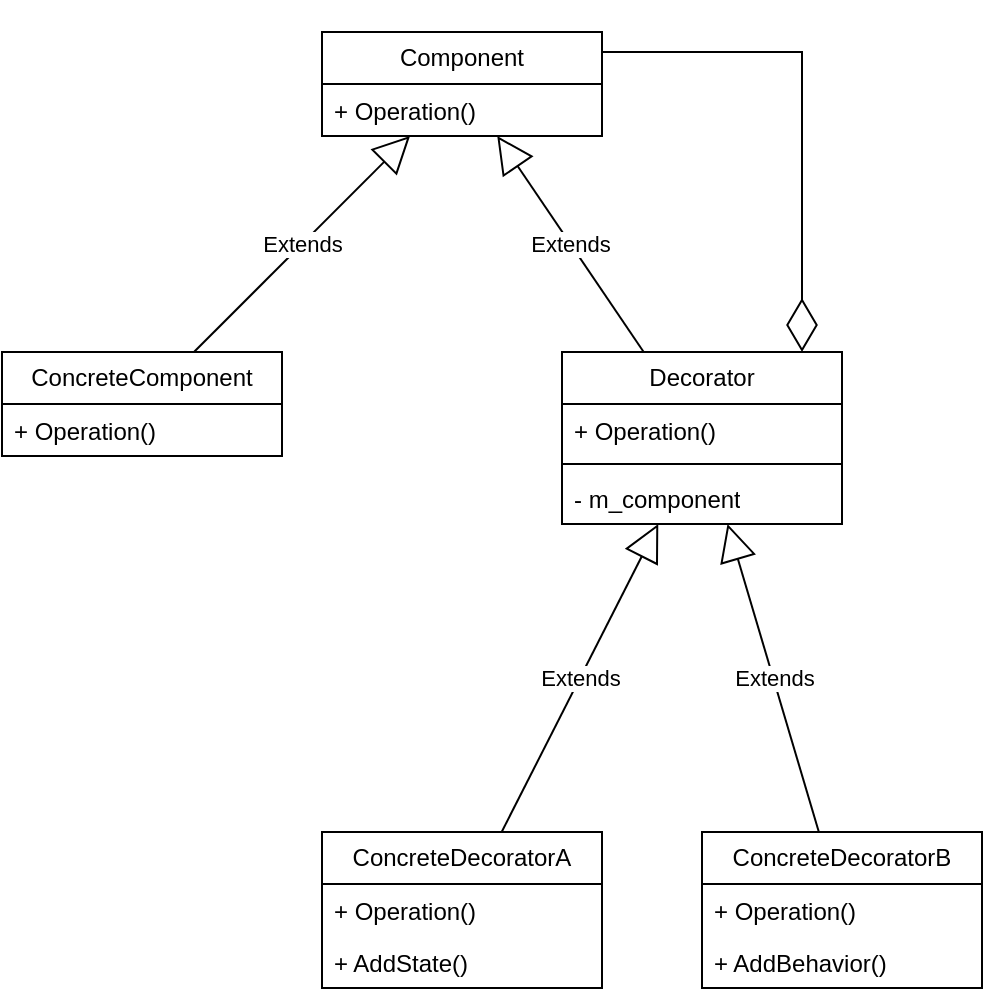 <mxfile version="21.7.5" type="device">
  <diagram id="C5RBs43oDa-KdzZeNtuy" name="Page-1">
    <mxGraphModel dx="1434" dy="764" grid="1" gridSize="10" guides="1" tooltips="1" connect="1" arrows="1" fold="1" page="1" pageScale="1" pageWidth="827" pageHeight="1169" math="0" shadow="0">
      <root>
        <mxCell id="WIyWlLk6GJQsqaUBKTNV-0" />
        <mxCell id="WIyWlLk6GJQsqaUBKTNV-1" parent="WIyWlLk6GJQsqaUBKTNV-0" />
        <mxCell id="kvp2HAHnhsu73q3ws3X1-1" value="Component" style="swimlane;fontStyle=0;childLayout=stackLayout;horizontal=1;startSize=26;fillColor=none;horizontalStack=0;resizeParent=1;resizeParentMax=0;resizeLast=0;collapsible=1;marginBottom=0;whiteSpace=wrap;html=1;" vertex="1" parent="WIyWlLk6GJQsqaUBKTNV-1">
          <mxGeometry x="360" y="120" width="140" height="52" as="geometry" />
        </mxCell>
        <mxCell id="kvp2HAHnhsu73q3ws3X1-2" value="+ Operation()" style="text;strokeColor=none;fillColor=none;align=left;verticalAlign=top;spacingLeft=4;spacingRight=4;overflow=hidden;rotatable=0;points=[[0,0.5],[1,0.5]];portConstraint=eastwest;whiteSpace=wrap;html=1;" vertex="1" parent="kvp2HAHnhsu73q3ws3X1-1">
          <mxGeometry y="26" width="140" height="26" as="geometry" />
        </mxCell>
        <mxCell id="kvp2HAHnhsu73q3ws3X1-15" value="ConcreteComponent" style="swimlane;fontStyle=0;childLayout=stackLayout;horizontal=1;startSize=26;fillColor=none;horizontalStack=0;resizeParent=1;resizeParentMax=0;resizeLast=0;collapsible=1;marginBottom=0;whiteSpace=wrap;html=1;" vertex="1" parent="WIyWlLk6GJQsqaUBKTNV-1">
          <mxGeometry x="200" y="280" width="140" height="52" as="geometry" />
        </mxCell>
        <mxCell id="kvp2HAHnhsu73q3ws3X1-16" value="+ Operation()" style="text;strokeColor=none;fillColor=none;align=left;verticalAlign=top;spacingLeft=4;spacingRight=4;overflow=hidden;rotatable=0;points=[[0,0.5],[1,0.5]];portConstraint=eastwest;whiteSpace=wrap;html=1;" vertex="1" parent="kvp2HAHnhsu73q3ws3X1-15">
          <mxGeometry y="26" width="140" height="26" as="geometry" />
        </mxCell>
        <mxCell id="kvp2HAHnhsu73q3ws3X1-19" value="Decorator" style="swimlane;fontStyle=0;childLayout=stackLayout;horizontal=1;startSize=26;fillColor=none;horizontalStack=0;resizeParent=1;resizeParentMax=0;resizeLast=0;collapsible=1;marginBottom=0;whiteSpace=wrap;html=1;" vertex="1" parent="WIyWlLk6GJQsqaUBKTNV-1">
          <mxGeometry x="480" y="280" width="140" height="86" as="geometry" />
        </mxCell>
        <mxCell id="kvp2HAHnhsu73q3ws3X1-20" value="+ Operation()" style="text;strokeColor=none;fillColor=none;align=left;verticalAlign=top;spacingLeft=4;spacingRight=4;overflow=hidden;rotatable=0;points=[[0,0.5],[1,0.5]];portConstraint=eastwest;whiteSpace=wrap;html=1;" vertex="1" parent="kvp2HAHnhsu73q3ws3X1-19">
          <mxGeometry y="26" width="140" height="26" as="geometry" />
        </mxCell>
        <mxCell id="kvp2HAHnhsu73q3ws3X1-23" value="" style="line;strokeWidth=1;fillColor=none;align=left;verticalAlign=middle;spacingTop=-1;spacingLeft=3;spacingRight=3;rotatable=0;labelPosition=right;points=[];portConstraint=eastwest;strokeColor=inherit;" vertex="1" parent="kvp2HAHnhsu73q3ws3X1-19">
          <mxGeometry y="52" width="140" height="8" as="geometry" />
        </mxCell>
        <mxCell id="kvp2HAHnhsu73q3ws3X1-21" value="- m_component" style="text;strokeColor=none;fillColor=none;align=left;verticalAlign=top;spacingLeft=4;spacingRight=4;overflow=hidden;rotatable=0;points=[[0,0.5],[1,0.5]];portConstraint=eastwest;whiteSpace=wrap;html=1;" vertex="1" parent="kvp2HAHnhsu73q3ws3X1-19">
          <mxGeometry y="60" width="140" height="26" as="geometry" />
        </mxCell>
        <mxCell id="kvp2HAHnhsu73q3ws3X1-24" value="ConcreteDecoratorA" style="swimlane;fontStyle=0;childLayout=stackLayout;horizontal=1;startSize=26;fillColor=none;horizontalStack=0;resizeParent=1;resizeParentMax=0;resizeLast=0;collapsible=1;marginBottom=0;whiteSpace=wrap;html=1;" vertex="1" parent="WIyWlLk6GJQsqaUBKTNV-1">
          <mxGeometry x="360" y="520" width="140" height="78" as="geometry" />
        </mxCell>
        <mxCell id="kvp2HAHnhsu73q3ws3X1-25" value="+ Operation()" style="text;strokeColor=none;fillColor=none;align=left;verticalAlign=top;spacingLeft=4;spacingRight=4;overflow=hidden;rotatable=0;points=[[0,0.5],[1,0.5]];portConstraint=eastwest;whiteSpace=wrap;html=1;" vertex="1" parent="kvp2HAHnhsu73q3ws3X1-24">
          <mxGeometry y="26" width="140" height="26" as="geometry" />
        </mxCell>
        <mxCell id="kvp2HAHnhsu73q3ws3X1-28" value="+ AddState()" style="text;strokeColor=none;fillColor=none;align=left;verticalAlign=top;spacingLeft=4;spacingRight=4;overflow=hidden;rotatable=0;points=[[0,0.5],[1,0.5]];portConstraint=eastwest;whiteSpace=wrap;html=1;" vertex="1" parent="kvp2HAHnhsu73q3ws3X1-24">
          <mxGeometry y="52" width="140" height="26" as="geometry" />
        </mxCell>
        <mxCell id="kvp2HAHnhsu73q3ws3X1-26" value="ConcreteDecoratorB" style="swimlane;fontStyle=0;childLayout=stackLayout;horizontal=1;startSize=26;fillColor=none;horizontalStack=0;resizeParent=1;resizeParentMax=0;resizeLast=0;collapsible=1;marginBottom=0;whiteSpace=wrap;html=1;" vertex="1" parent="WIyWlLk6GJQsqaUBKTNV-1">
          <mxGeometry x="550" y="520" width="140" height="78" as="geometry" />
        </mxCell>
        <mxCell id="kvp2HAHnhsu73q3ws3X1-27" value="+ Operation()" style="text;strokeColor=none;fillColor=none;align=left;verticalAlign=top;spacingLeft=4;spacingRight=4;overflow=hidden;rotatable=0;points=[[0,0.5],[1,0.5]];portConstraint=eastwest;whiteSpace=wrap;html=1;" vertex="1" parent="kvp2HAHnhsu73q3ws3X1-26">
          <mxGeometry y="26" width="140" height="26" as="geometry" />
        </mxCell>
        <mxCell id="kvp2HAHnhsu73q3ws3X1-29" value="+ AddBehavior()" style="text;strokeColor=none;fillColor=none;align=left;verticalAlign=top;spacingLeft=4;spacingRight=4;overflow=hidden;rotatable=0;points=[[0,0.5],[1,0.5]];portConstraint=eastwest;whiteSpace=wrap;html=1;" vertex="1" parent="kvp2HAHnhsu73q3ws3X1-26">
          <mxGeometry y="52" width="140" height="26" as="geometry" />
        </mxCell>
        <mxCell id="kvp2HAHnhsu73q3ws3X1-30" value="Extends" style="endArrow=block;endSize=16;endFill=0;html=1;rounded=0;" edge="1" parent="WIyWlLk6GJQsqaUBKTNV-1" source="kvp2HAHnhsu73q3ws3X1-15" target="kvp2HAHnhsu73q3ws3X1-1">
          <mxGeometry width="160" relative="1" as="geometry">
            <mxPoint x="40" y="300" as="sourcePoint" />
            <mxPoint x="200" y="300" as="targetPoint" />
          </mxGeometry>
        </mxCell>
        <mxCell id="kvp2HAHnhsu73q3ws3X1-31" value="Extends" style="endArrow=block;endSize=16;endFill=0;html=1;rounded=0;" edge="1" parent="WIyWlLk6GJQsqaUBKTNV-1" source="kvp2HAHnhsu73q3ws3X1-19" target="kvp2HAHnhsu73q3ws3X1-1">
          <mxGeometry width="160" relative="1" as="geometry">
            <mxPoint x="310" y="370" as="sourcePoint" />
            <mxPoint x="421" y="222" as="targetPoint" />
          </mxGeometry>
        </mxCell>
        <mxCell id="kvp2HAHnhsu73q3ws3X1-32" value="Extends" style="endArrow=block;endSize=16;endFill=0;html=1;rounded=0;" edge="1" parent="WIyWlLk6GJQsqaUBKTNV-1" source="kvp2HAHnhsu73q3ws3X1-24" target="kvp2HAHnhsu73q3ws3X1-19">
          <mxGeometry width="160" relative="1" as="geometry">
            <mxPoint x="531" y="290" as="sourcePoint" />
            <mxPoint x="458" y="182" as="targetPoint" />
          </mxGeometry>
        </mxCell>
        <mxCell id="kvp2HAHnhsu73q3ws3X1-33" value="Extends" style="endArrow=block;endSize=16;endFill=0;html=1;rounded=0;" edge="1" parent="WIyWlLk6GJQsqaUBKTNV-1" source="kvp2HAHnhsu73q3ws3X1-26" target="kvp2HAHnhsu73q3ws3X1-19">
          <mxGeometry width="160" relative="1" as="geometry">
            <mxPoint x="460" y="530" as="sourcePoint" />
            <mxPoint x="538" y="376" as="targetPoint" />
          </mxGeometry>
        </mxCell>
        <mxCell id="kvp2HAHnhsu73q3ws3X1-34" value="" style="endArrow=diamondThin;endFill=0;endSize=24;html=1;rounded=0;edgeStyle=elbowEdgeStyle;elbow=vertical;" edge="1" parent="WIyWlLk6GJQsqaUBKTNV-1" source="kvp2HAHnhsu73q3ws3X1-1" target="kvp2HAHnhsu73q3ws3X1-19">
          <mxGeometry width="160" relative="1" as="geometry">
            <mxPoint x="350" y="330" as="sourcePoint" />
            <mxPoint x="700" y="180" as="targetPoint" />
            <Array as="points">
              <mxPoint x="600" y="130" />
            </Array>
          </mxGeometry>
        </mxCell>
      </root>
    </mxGraphModel>
  </diagram>
</mxfile>
